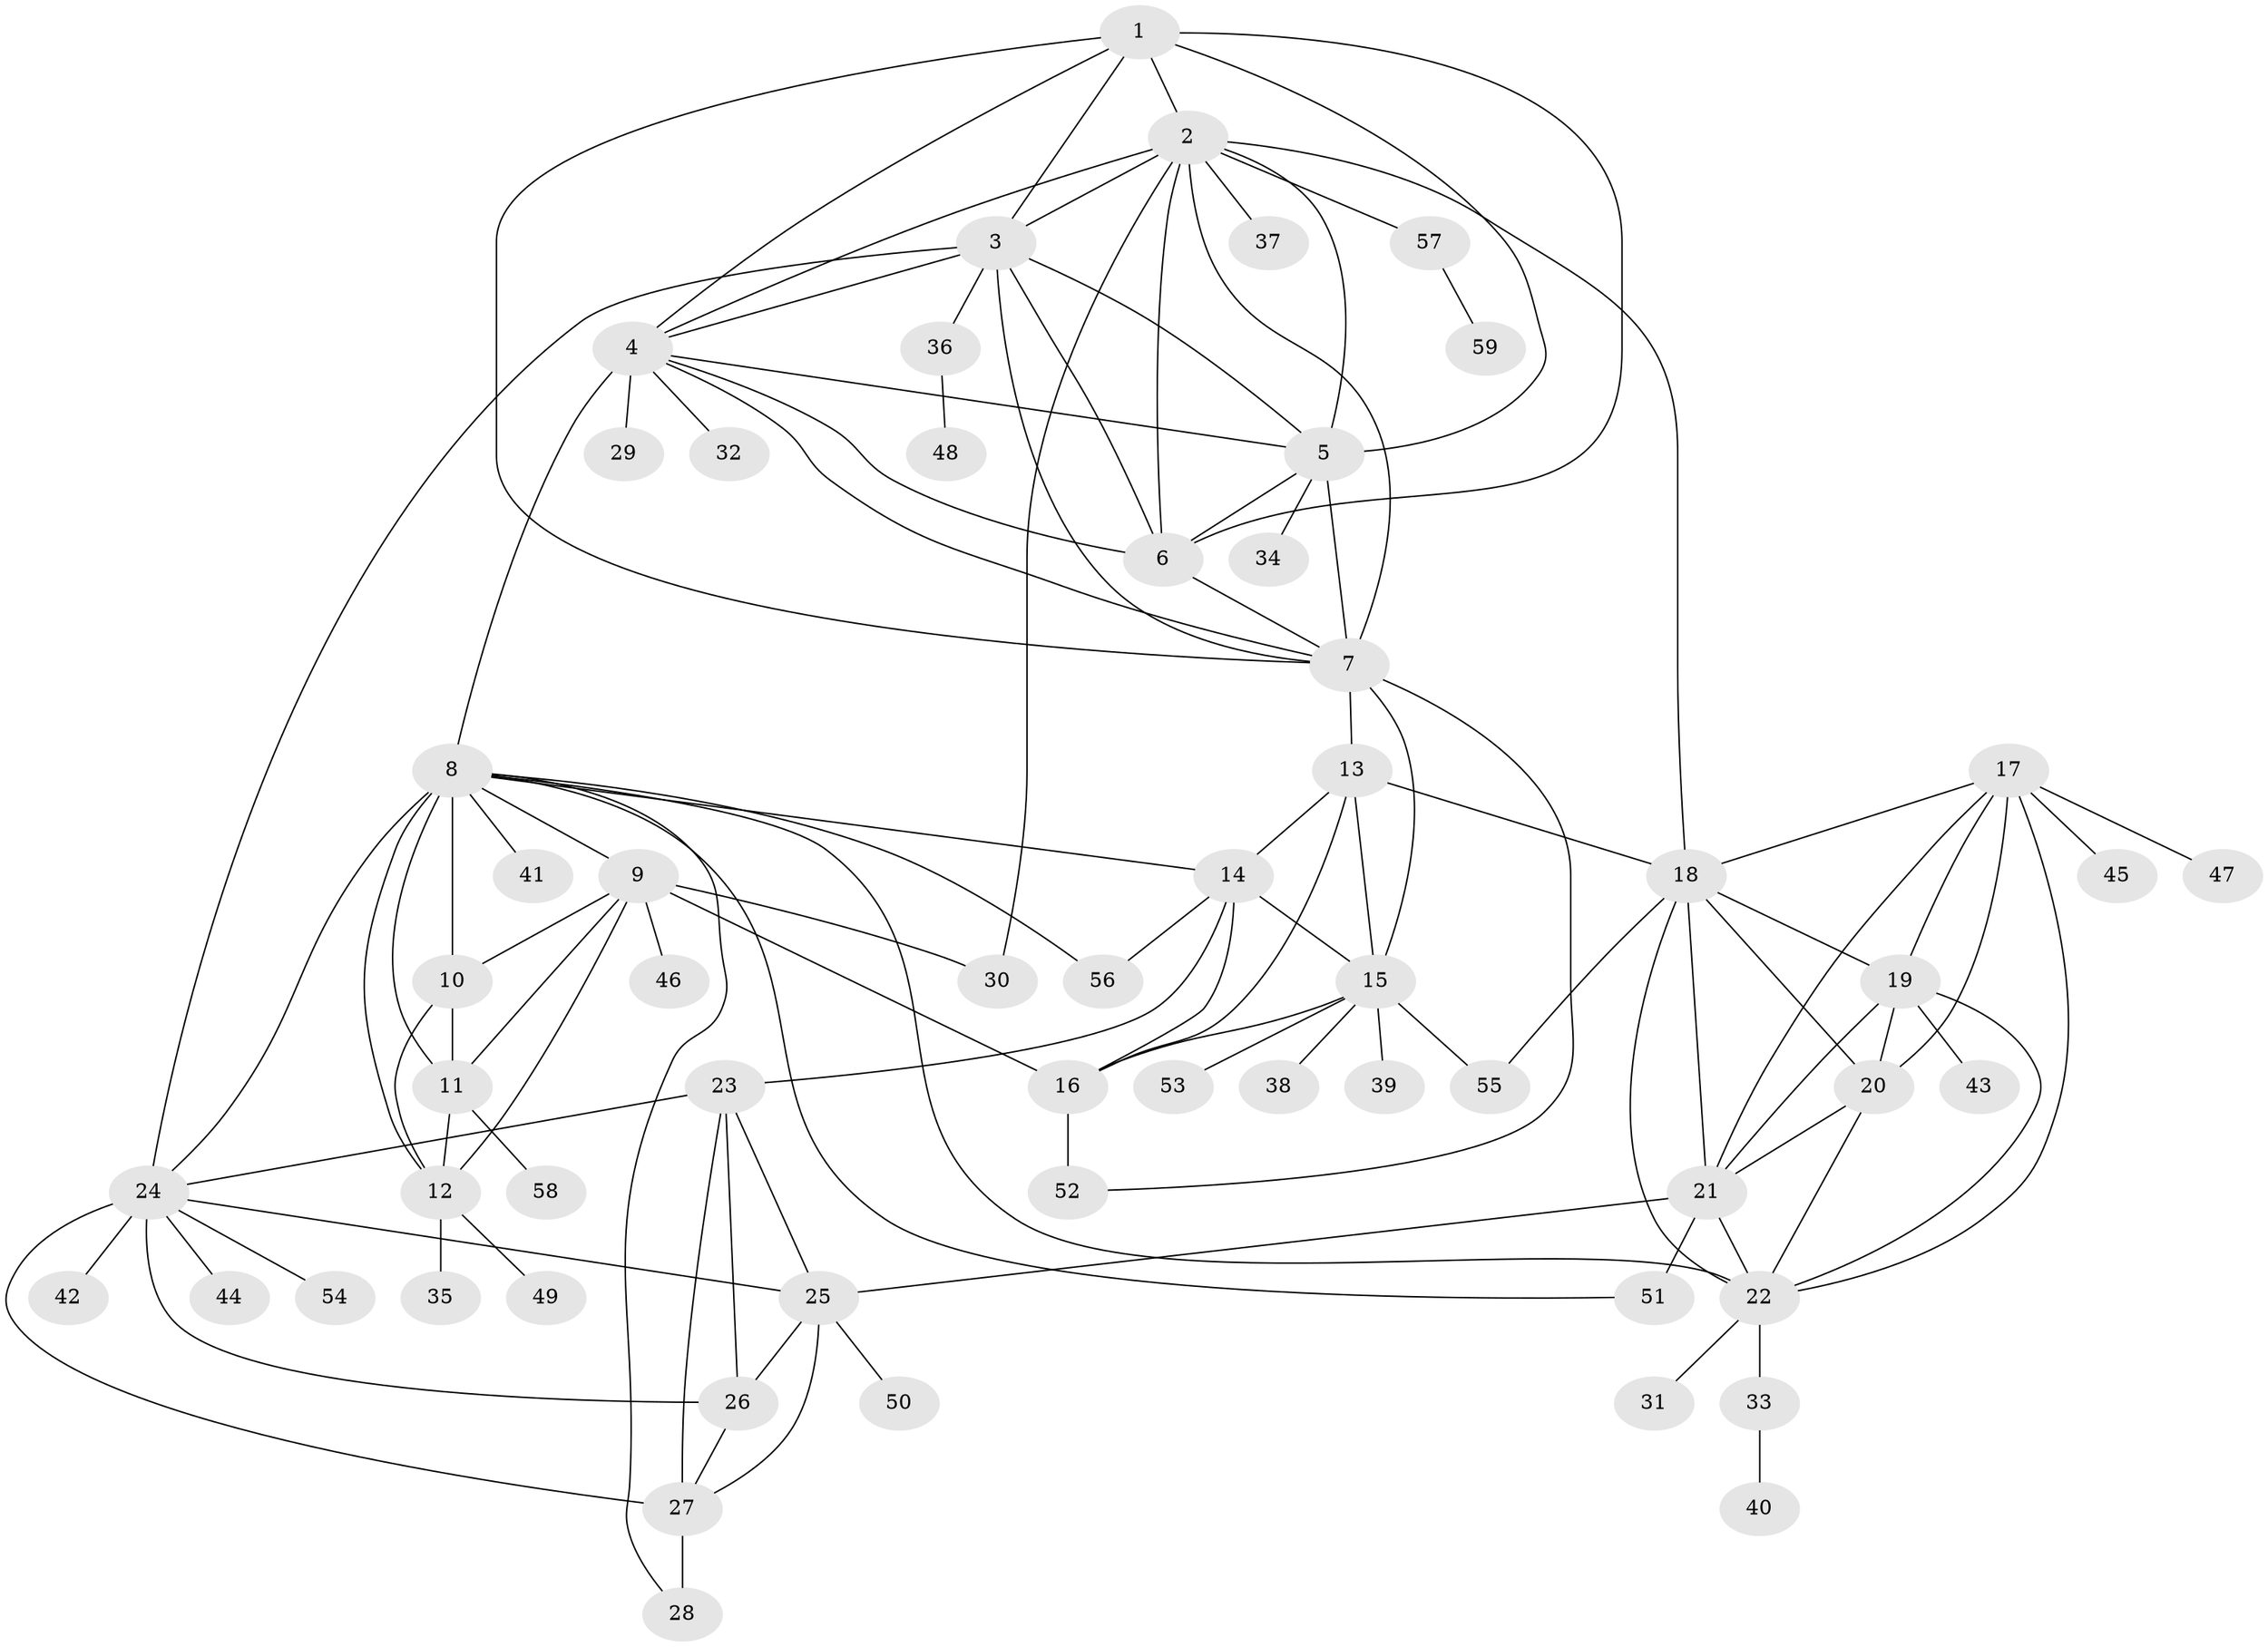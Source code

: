 // original degree distribution, {7: 0.02857142857142857, 12: 0.014285714285714285, 9: 0.04285714285714286, 16: 0.007142857142857143, 8: 0.05, 10: 0.04285714285714286, 6: 0.02142857142857143, 11: 0.03571428571428571, 15: 0.007142857142857143, 1: 0.5785714285714286, 2: 0.16428571428571428, 3: 0.007142857142857143}
// Generated by graph-tools (version 1.1) at 2025/52/03/04/25 22:52:47]
// undirected, 59 vertices, 112 edges
graph export_dot {
  node [color=gray90,style=filled];
  1;
  2;
  3;
  4;
  5;
  6;
  7;
  8;
  9;
  10;
  11;
  12;
  13;
  14;
  15;
  16;
  17;
  18;
  19;
  20;
  21;
  22;
  23;
  24;
  25;
  26;
  27;
  28;
  29;
  30;
  31;
  32;
  33;
  34;
  35;
  36;
  37;
  38;
  39;
  40;
  41;
  42;
  43;
  44;
  45;
  46;
  47;
  48;
  49;
  50;
  51;
  52;
  53;
  54;
  55;
  56;
  57;
  58;
  59;
  1 -- 2 [weight=1.0];
  1 -- 3 [weight=1.0];
  1 -- 4 [weight=1.0];
  1 -- 5 [weight=1.0];
  1 -- 6 [weight=1.0];
  1 -- 7 [weight=1.0];
  2 -- 3 [weight=1.0];
  2 -- 4 [weight=1.0];
  2 -- 5 [weight=1.0];
  2 -- 6 [weight=1.0];
  2 -- 7 [weight=1.0];
  2 -- 18 [weight=1.0];
  2 -- 30 [weight=1.0];
  2 -- 37 [weight=2.0];
  2 -- 57 [weight=1.0];
  3 -- 4 [weight=1.0];
  3 -- 5 [weight=1.0];
  3 -- 6 [weight=1.0];
  3 -- 7 [weight=1.0];
  3 -- 24 [weight=1.0];
  3 -- 36 [weight=1.0];
  4 -- 5 [weight=1.0];
  4 -- 6 [weight=1.0];
  4 -- 7 [weight=1.0];
  4 -- 8 [weight=1.0];
  4 -- 29 [weight=7.0];
  4 -- 32 [weight=1.0];
  5 -- 6 [weight=1.0];
  5 -- 7 [weight=1.0];
  5 -- 34 [weight=1.0];
  6 -- 7 [weight=1.0];
  7 -- 13 [weight=1.0];
  7 -- 15 [weight=1.0];
  7 -- 52 [weight=1.0];
  8 -- 9 [weight=3.0];
  8 -- 10 [weight=5.0];
  8 -- 11 [weight=3.0];
  8 -- 12 [weight=3.0];
  8 -- 14 [weight=1.0];
  8 -- 22 [weight=1.0];
  8 -- 24 [weight=1.0];
  8 -- 28 [weight=1.0];
  8 -- 41 [weight=1.0];
  8 -- 51 [weight=1.0];
  8 -- 56 [weight=1.0];
  9 -- 10 [weight=1.0];
  9 -- 11 [weight=1.0];
  9 -- 12 [weight=1.0];
  9 -- 16 [weight=1.0];
  9 -- 30 [weight=2.0];
  9 -- 46 [weight=1.0];
  10 -- 11 [weight=1.0];
  10 -- 12 [weight=1.0];
  11 -- 12 [weight=1.0];
  11 -- 58 [weight=1.0];
  12 -- 35 [weight=1.0];
  12 -- 49 [weight=3.0];
  13 -- 14 [weight=1.0];
  13 -- 15 [weight=4.0];
  13 -- 16 [weight=1.0];
  13 -- 18 [weight=1.0];
  14 -- 15 [weight=4.0];
  14 -- 16 [weight=1.0];
  14 -- 23 [weight=1.0];
  14 -- 56 [weight=1.0];
  15 -- 16 [weight=4.0];
  15 -- 38 [weight=1.0];
  15 -- 39 [weight=1.0];
  15 -- 53 [weight=2.0];
  15 -- 55 [weight=1.0];
  16 -- 52 [weight=2.0];
  17 -- 18 [weight=2.0];
  17 -- 19 [weight=1.0];
  17 -- 20 [weight=1.0];
  17 -- 21 [weight=1.0];
  17 -- 22 [weight=1.0];
  17 -- 45 [weight=3.0];
  17 -- 47 [weight=1.0];
  18 -- 19 [weight=2.0];
  18 -- 20 [weight=3.0];
  18 -- 21 [weight=2.0];
  18 -- 22 [weight=2.0];
  18 -- 55 [weight=1.0];
  19 -- 20 [weight=1.0];
  19 -- 21 [weight=1.0];
  19 -- 22 [weight=1.0];
  19 -- 43 [weight=3.0];
  20 -- 21 [weight=1.0];
  20 -- 22 [weight=1.0];
  21 -- 22 [weight=1.0];
  21 -- 25 [weight=1.0];
  21 -- 51 [weight=2.0];
  22 -- 31 [weight=1.0];
  22 -- 33 [weight=2.0];
  23 -- 24 [weight=3.0];
  23 -- 25 [weight=1.0];
  23 -- 26 [weight=1.0];
  23 -- 27 [weight=1.0];
  24 -- 25 [weight=3.0];
  24 -- 26 [weight=5.0];
  24 -- 27 [weight=3.0];
  24 -- 42 [weight=6.0];
  24 -- 44 [weight=1.0];
  24 -- 54 [weight=1.0];
  25 -- 26 [weight=1.0];
  25 -- 27 [weight=1.0];
  25 -- 50 [weight=2.0];
  26 -- 27 [weight=1.0];
  27 -- 28 [weight=2.0];
  33 -- 40 [weight=1.0];
  36 -- 48 [weight=1.0];
  57 -- 59 [weight=1.0];
}

